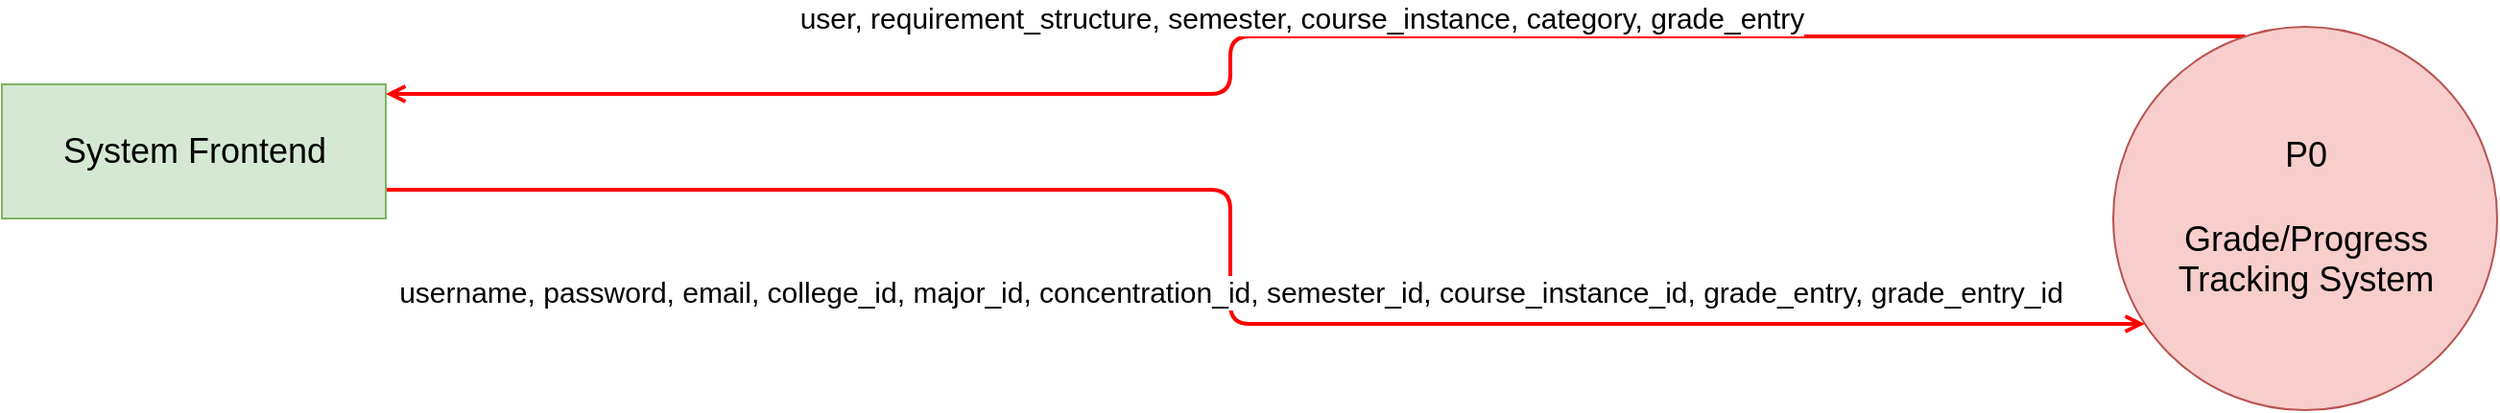 <?xml version="1.0" encoding="UTF-8"?>
<mxfile version="12.1.7" type="device" pages="1"><diagram id="ERJzKOh9QqbwBpKRwYWY" name="Level 0 DFD"><mxGraphModel dx="763" dy="-408" grid="1" gridSize="10" guides="1" tooltips="1" connect="1" arrows="1" fold="1" page="1" pageScale="1" pageWidth="850" pageHeight="1100" math="0" shadow="0"><root><mxCell id="0"/><mxCell id="1" parent="0"/><mxCell id="dtWBi6NdfBR5w0PqbxKl-2" value="&lt;font style=&quot;font-size: 15px&quot;&gt;user, requirement_structure, semester, course_instance, category, grade_entry&lt;/font&gt;" style="edgeStyle=orthogonalEdgeStyle;rounded=1;orthogonalLoop=1;jettySize=auto;html=1;endArrow=open;endFill=0;strokeColor=#FF0000;strokeWidth=2;" parent="1" source="dtWBi6NdfBR5w0PqbxKl-3" target="dtWBi6NdfBR5w0PqbxKl-5" edge="1"><mxGeometry x="-0.015" y="-10" relative="1" as="geometry"><Array as="points"><mxPoint x="839" y="1545"/><mxPoint x="839" y="1575"/></Array><mxPoint as="offset"/></mxGeometry></mxCell><mxCell id="dtWBi6NdfBR5w0PqbxKl-3" value="P0&lt;br&gt;&lt;br&gt;Grade/Progress&lt;br&gt;Tracking System" style="shape=ellipse;html=1;dashed=0;whitespace=wrap;aspect=fixed;perimeter=ellipsePerimeter;fillColor=#f8cecc;strokeColor=#b85450;fontSize=18;" parent="1" vertex="1"><mxGeometry x="1299" y="1540" width="200" height="200" as="geometry"/></mxCell><mxCell id="dtWBi6NdfBR5w0PqbxKl-4" value="&lt;font style=&quot;font-size: 15px&quot;&gt;username, password, email, college_id, major_id, concentration_id, semester_id, course_instance_id, grade_entry, grade_entry_id&lt;/font&gt;" style="edgeStyle=orthogonalEdgeStyle;rounded=1;orthogonalLoop=1;jettySize=auto;html=1;strokeColor=#FF0000;endArrow=open;endFill=0;strokeWidth=2;" parent="1" source="dtWBi6NdfBR5w0PqbxKl-5" target="dtWBi6NdfBR5w0PqbxKl-3" edge="1"><mxGeometry relative="1" as="geometry"><Array as="points"><mxPoint x="839" y="1625"/><mxPoint x="839" y="1695"/></Array></mxGeometry></mxCell><mxCell id="dtWBi6NdfBR5w0PqbxKl-5" value="System Frontend" style="html=1;dashed=0;whitespace=wrap;fillColor=#d5e8d4;strokeColor=#82b366;fontSize=18;" parent="1" vertex="1"><mxGeometry x="199" y="1570" width="200" height="70" as="geometry"/></mxCell></root></mxGraphModel></diagram></mxfile>